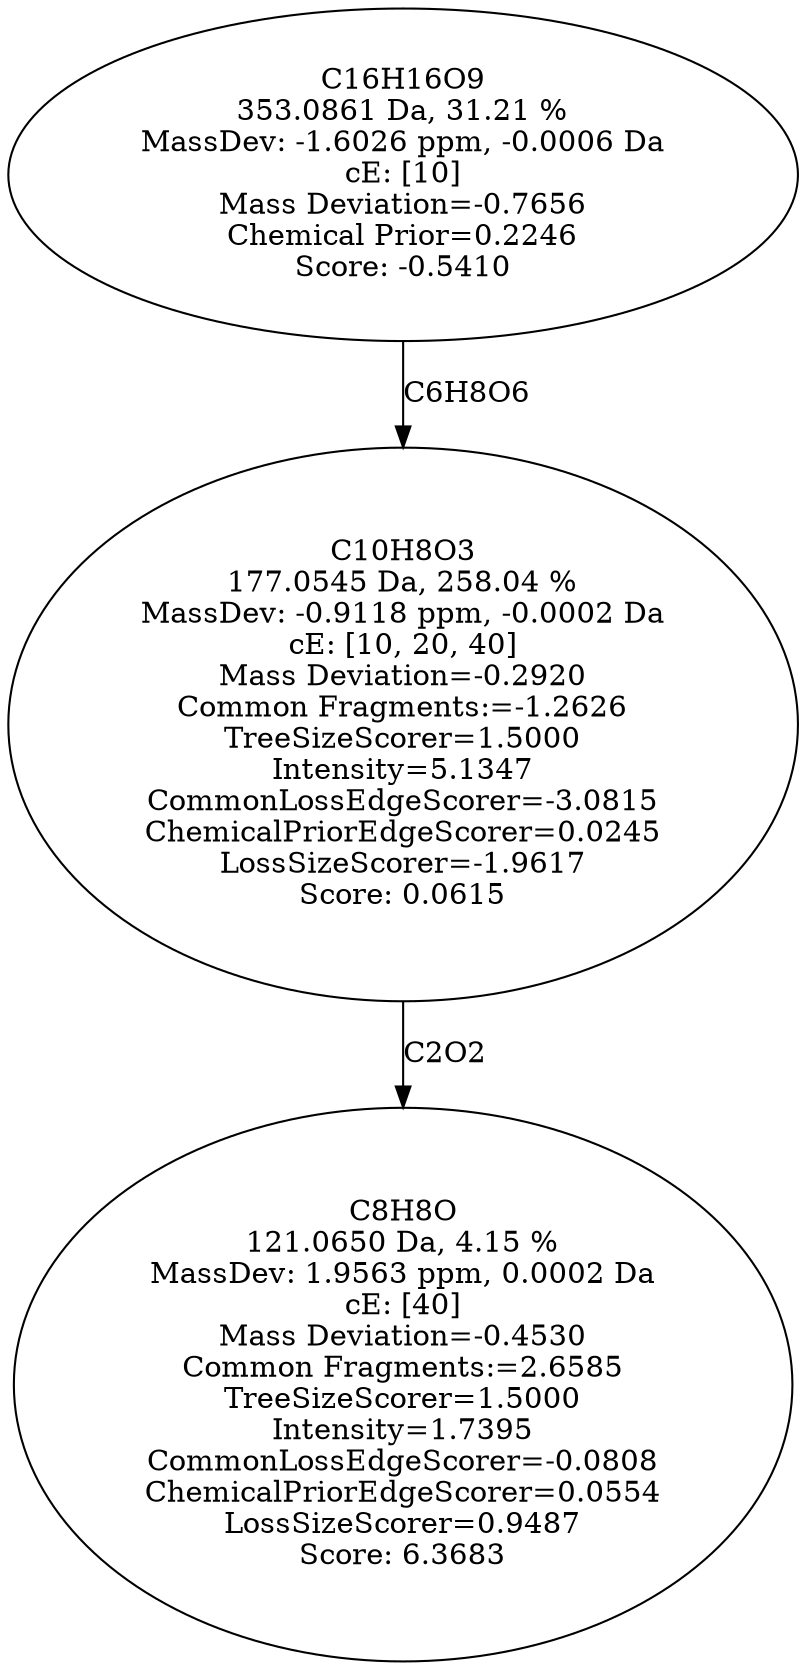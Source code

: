 strict digraph {
v1 [label="C8H8O\n121.0650 Da, 4.15 %\nMassDev: 1.9563 ppm, 0.0002 Da\ncE: [40]\nMass Deviation=-0.4530\nCommon Fragments:=2.6585\nTreeSizeScorer=1.5000\nIntensity=1.7395\nCommonLossEdgeScorer=-0.0808\nChemicalPriorEdgeScorer=0.0554\nLossSizeScorer=0.9487\nScore: 6.3683"];
v2 [label="C10H8O3\n177.0545 Da, 258.04 %\nMassDev: -0.9118 ppm, -0.0002 Da\ncE: [10, 20, 40]\nMass Deviation=-0.2920\nCommon Fragments:=-1.2626\nTreeSizeScorer=1.5000\nIntensity=5.1347\nCommonLossEdgeScorer=-3.0815\nChemicalPriorEdgeScorer=0.0245\nLossSizeScorer=-1.9617\nScore: 0.0615"];
v3 [label="C16H16O9\n353.0861 Da, 31.21 %\nMassDev: -1.6026 ppm, -0.0006 Da\ncE: [10]\nMass Deviation=-0.7656\nChemical Prior=0.2246\nScore: -0.5410"];
v2 -> v1 [label="C2O2"];
v3 -> v2 [label="C6H8O6"];
}
